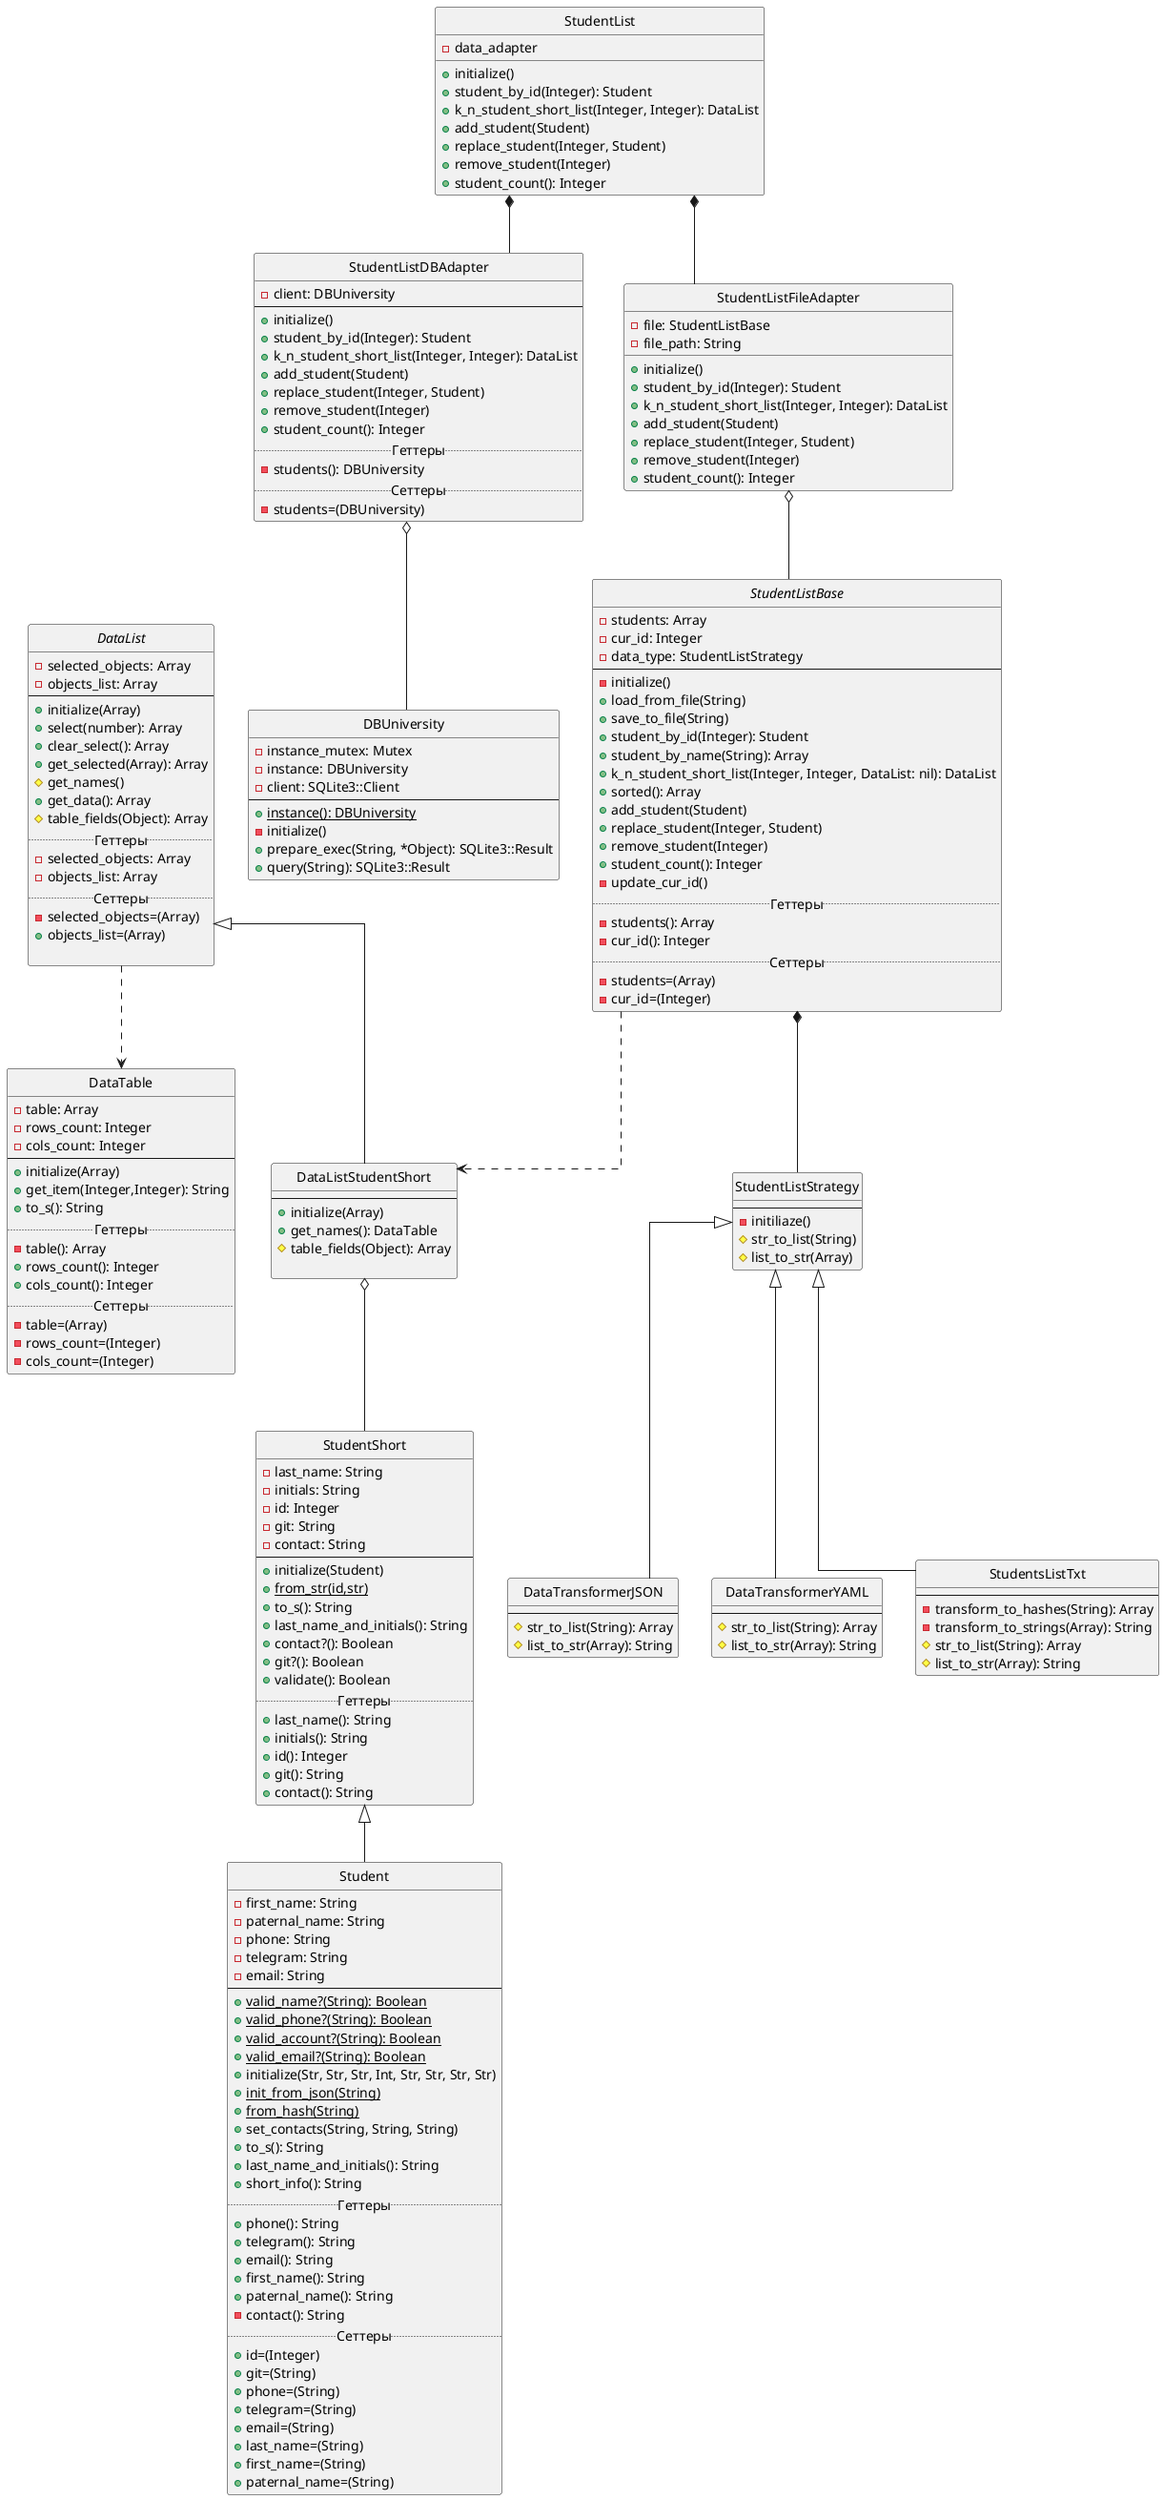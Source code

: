 @startuml
'https://plantuml.com/class-diagram
 hide circle
 skinparam linetype ortho

class StudentShort
{
    -last_name: String
    -initials: String
    -id: Integer
    -git: String
    -contact: String
--
    +initialize(Student)
    +{static}from_str(id,str)
    +to_s(): String
    +last_name_and_initials(): String
    +contact?(): Boolean
    +git?(): Boolean
    +validate(): Boolean
.. Геттеры ..
    +last_name(): String
    +initials(): String
    +id(): Integer
    +git(): String
    +contact(): String
}

class Student extends StudentShort {
    -first_name: String
    -paternal_name: String
    -phone: String
    -telegram: String
    -email: String
--
    +{static}valid_name?(String): Boolean
    +{static}valid_phone?(String): Boolean
    +{static}valid_account?(String): Boolean
    +{static}valid_email?(String): Boolean
    +initialize(Str, Str, Str, Int, Str, Str, Str, Str)
    +{static}init_from_json(String)
    +{static}from_hash(String)
    +set_contacts(String, String, String)
    +to_s(): String
    +last_name_and_initials(): String
    +short_info(): String
    .. Геттеры ..
    +phone(): String
    +telegram(): String
    +email(): String
    +first_name(): String
    +paternal_name(): String
    -contact(): String
    .. Сеттеры ..
    +id=(Integer)
    +git=(String)
    +phone=(String)
    +telegram=(String)
    +email=(String)
    +last_name=(String)
    +first_name=(String)
    +paternal_name=(String)
}

abstract class DataList
{
    -selected_objects: Array
    -objects_list: Array
--
    +initialize(Array)
    +select(number): Array
    +clear_select(): Array
    +get_selected(Array): Array
    #get_names()
    +get_data(): Array
    #table_fields(Object): Array
    ..Геттеры..
    -selected_objects: Array
    -objects_list: Array
    ..Сеттеры..
    -selected_objects=(Array)
    +objects_list=(Array)

}
class DataTable
{
    -table: Array
    -rows_count: Integer
    -cols_count: Integer
--
    +initialize(Array)
    +get_item(Integer,Integer): String
    +to_s(): String
    ..Геттеры..
    -table(): Array
    +rows_count(): Integer
    +cols_count(): Integer
    ..Сеттеры..
    -table=(Array)
    -rows_count=(Integer)
    -cols_count=(Integer)
}

class DataListStudentShort extends DataList{
     --
     +initialize(Array)
     +get_names(): DataTable
    #table_fields(Object): Array

 }


abstract class StudentListBase {
     -students: Array
     -cur_id: Integer
     -data_type: StudentListStrategy
     --
     -initialize()
     +load_from_file(String)
     +save_to_file(String)
     +student_by_id(Integer): Student
     +student_by_name(String): Array
     +k_n_student_short_list(Integer, Integer, DataList: nil): DataList
     +sorted(): Array
     +add_student(Student)
     +replace_student(Integer, Student)
     +remove_student(Integer)
     +student_count(): Integer
     -update_cur_id()
     .. Геттеры ..
     -students(): Array
     -cur_id(): Integer
     .. Сеттеры ..
     -students=(Array)
     -cur_id=(Integer)
 }

class StudentListStrategy {
    --
    -initiliaze()
    #str_to_list(String)
    #list_to_str(Array)
}

class DataTransformerJSON extends StudentListStrategy {
    --
    #str_to_list(String): Array
    #list_to_str(Array): String
}

class DataTransformerYAML extends StudentListStrategy {
    --
    #str_to_list(String): Array
    #list_to_str(Array): String
}

 class StudentsListTxt extends StudentListStrategy {
     --
     -transform_to_hashes(String): Array
     -transform_to_strings(Array): String
     #str_to_list(String): Array
     #list_to_str(Array): String
 }
class DBUniversity {
     -instance_mutex: Mutex
     -instance: DBUniversity
     -client: SQLite3::Client
     --
     +{static}instance(): DBUniversity
     -initialize()
     +prepare_exec(String, *Object): SQLite3::Result
     +query(String): SQLite3::Result
 }
class StudentListDBAdapter {
     -client: DBUniversity
     --
     +initialize()
     +student_by_id(Integer): Student
     +k_n_student_short_list(Integer, Integer): DataList
     +add_student(Student)
     +replace_student(Integer, Student)
     +remove_student(Integer)
     +student_count(): Integer
     .. Геттеры ..
     -students(): DBUniversity
     .. Сеттеры ..
     -students=(DBUniversity)
 }

class StudentList {
-data_adapter
     +initialize()
     +student_by_id(Integer): Student
     +k_n_student_short_list(Integer, Integer): DataList
     +add_student(Student)
     +replace_student(Integer, Student)
     +remove_student(Integer)
     +student_count(): Integer
}

class StudentListFileAdapter {
-file: StudentListBase
-file_path: String
     +initialize()
     +student_by_id(Integer): Student
     +k_n_student_short_list(Integer, Integer): DataList
     +add_student(Student)
     +replace_student(Integer, Student)
     +remove_student(Integer)
     +student_count(): Integer
}
DataList ..> DataTable
StudentListBase ..> DataListStudentShort
StudentListBase *-- StudentListStrategy
DataListStudentShort o-- StudentShort
StudentListDBAdapter o-- DBUniversity
StudentList *-- StudentListDBAdapter
StudentListFileAdapter o-- StudentListBase
StudentList *-- StudentListFileAdapter
@enduml